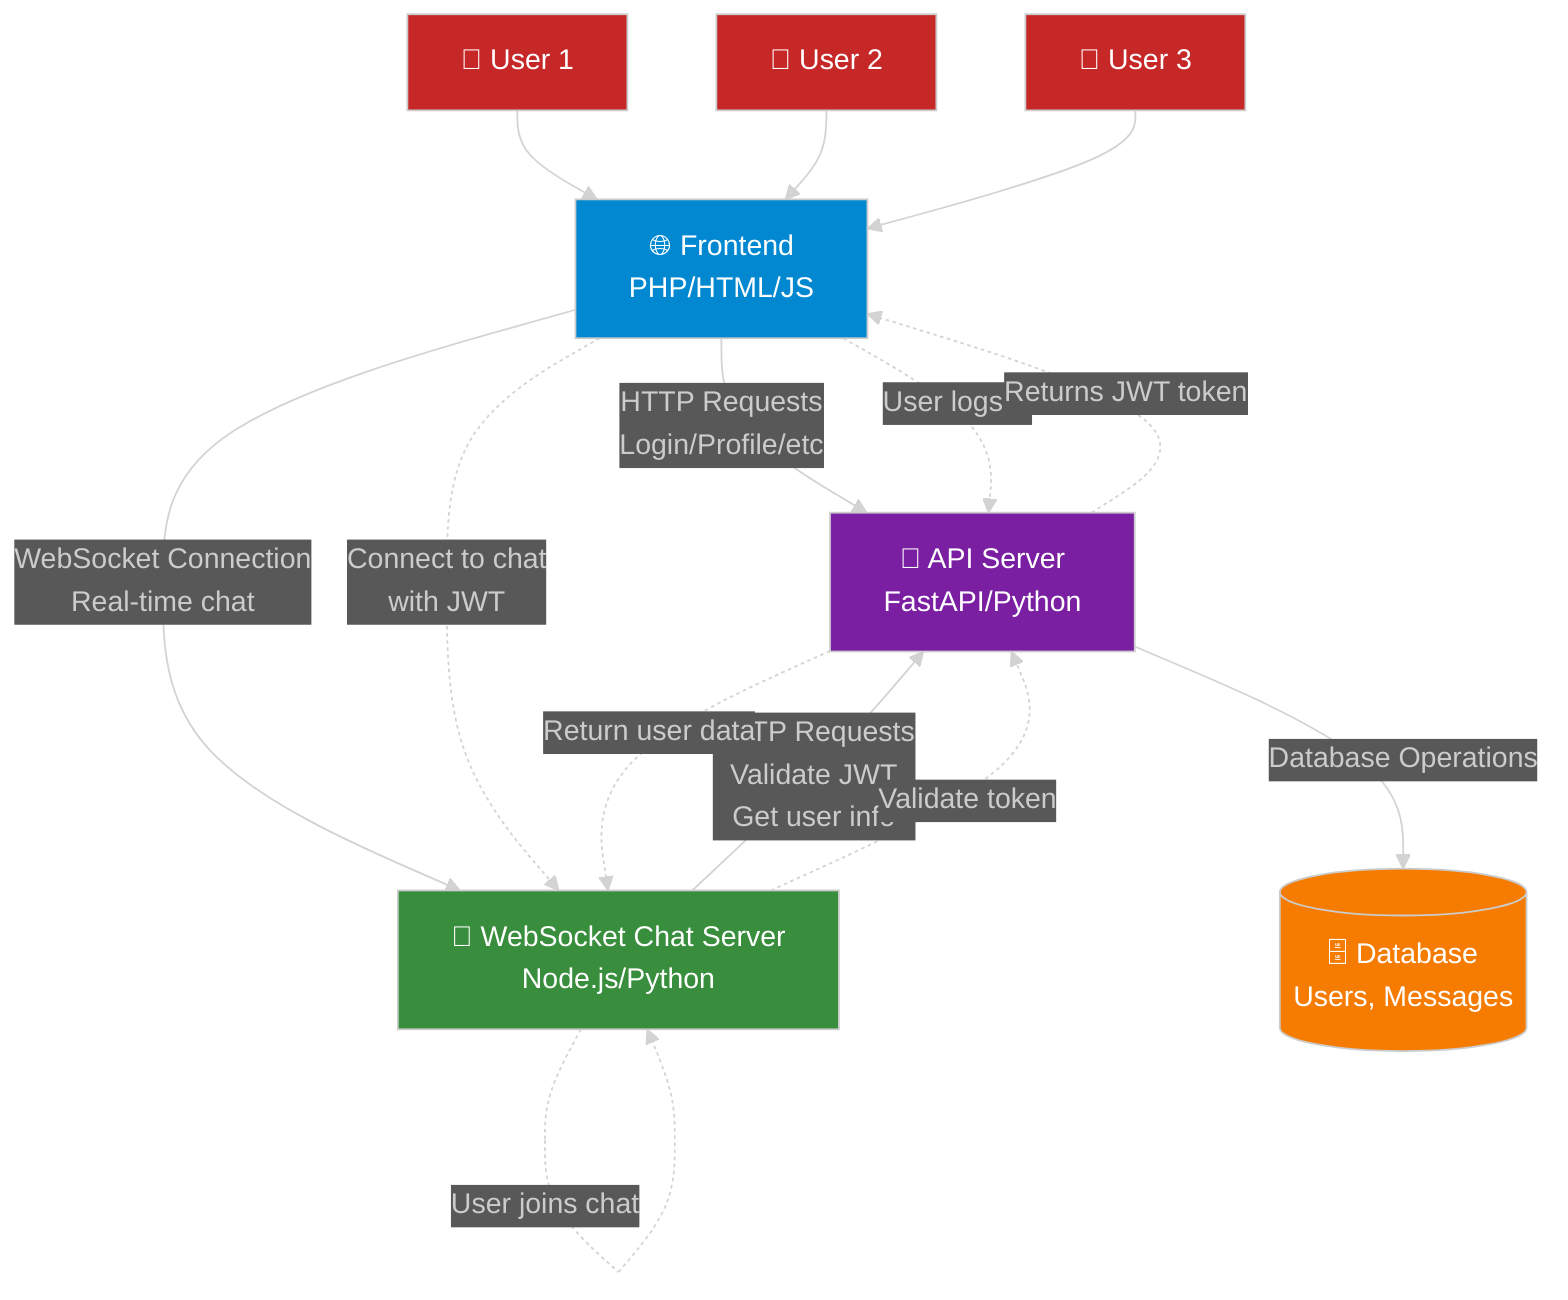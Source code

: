 %%{init: {"theme": "dark"}}%%

graph TB
    %% Users and Frontend
    U1[👤 User 1] --> FE[🌐 Frontend<br/>PHP/HTML/JS]
    U2[👤 User 2] --> FE
    U3[👤 User 3] --> FE
    
    %% Frontend connections
    FE -->|HTTP Requests<br/>Login/Profile/etc| API[🔧 API Server<br/>FastAPI/Python]
    FE -->|WebSocket Connection<br/>Real-time chat| WS[💬 WebSocket Chat Server<br/>Node.js/Python]
    
    %% Backend communication
    WS -->|HTTP Requests<br/>Validate JWT<br/>Get user info| API
    API -->|Database Operations| DB[(🗄️ Database<br/>Users, Messages)]
    
    %% Data flow annotations
    FE -.->|User logs in| API
    API -.->|Returns JWT token| FE
    FE -.->|Connect to chat<br/>with JWT| WS
    WS -.->|Validate token| API
    API -.->|Return user data| WS
    WS -.->|User joins chat| WS
    
    %% Styling
    classDef frontend fill:#0288d1,color:#ffffff
    classDef api fill:#7b1fa2,color:#ffffff
    classDef websocket fill:#388e3c,color:#ffffff
    classDef database fill:#f57c00,color:#ffffff
    classDef user fill:#c62828,color:#ffffff

    class FE frontend
    class API api
    class WS websocket
    class DB database
    class U1,U2,U3 user